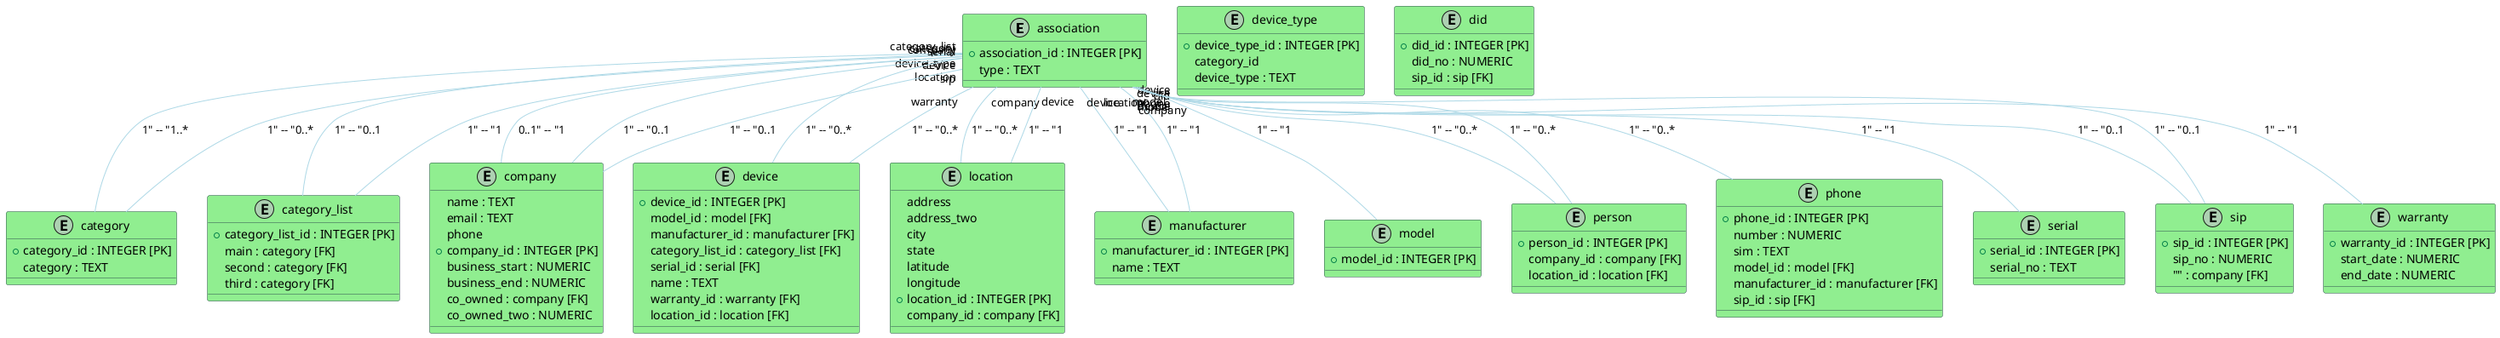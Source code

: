 @startuml

!define TABLE_BORDER_COLOR DarkSlateGray
!define TABLE_HEADER_COLOR LightSteelBlue
!define TABLE_ROW_COLOR White
!define TABLE_HEADER_FONT_SIZE 14
!define TABLE_ROW_FONT_SIZE 12
!define ENTITY_RELATIONSHIP_LINE_COLOR DarkSlateGray
!define ENTITY_COLOR LightGreen
!define RELATIONSHIP_COLOR LightBlue
!define RELATIONSHIP_ARROW_COLOR LightBlue

skinparam class {
    BackgroundColor ENTITY_COLOR
    BorderColor TABLE_BORDER_COLOR
    ArrowColor RELATIONSHIP_ARROW_COLOR
}

skinparam entity {
    BackgroundColor ENTITY_COLOR
    BorderColor TABLE_BORDER_COLOR
    FontColor DarkSlateGray
}

skinparam relationship {
    BackgroundColor RELATIONSHIP_COLOR
    BorderColor TABLE_BORDER_COLOR
    FontColor DarkSlateGray
}

entity "association" as association {
    + association_id : INTEGER [PK]
    type : TEXT
}

entity "category" as category {
    + category_id : INTEGER [PK]
    category : TEXT
}

entity "category_list" as category_list {
    + category_list_id : INTEGER [PK]
    main : category [FK]
    second : category [FK]
    third : category [FK]
}

entity "company" as company {
    name : TEXT
    email : TEXT
    phone
    + company_id : INTEGER [PK]
    business_start : NUMERIC
    business_end : NUMERIC
    co_owned : company [FK]
    co_owned_two : NUMERIC
}

entity "device" as device {
    + device_id : INTEGER [PK]
    model_id : model [FK]
    manufacturer_id : manufacturer [FK]
    category_list_id : category_list [FK]
    serial_id : serial [FK]
    name : TEXT
    warranty_id : warranty [FK]
    location_id : location [FK]
}

entity "device_type" as device_type {
    + device_type_id : INTEGER [PK]
    category_id
    device_type : TEXT
}

entity "did" as did {
    + did_id : INTEGER [PK]
    did_no : NUMERIC
    sip_id : sip [FK]
}

entity "location" as location {
    address
    address_two
    city
    state
    latitude
    longitude
    + location_id : INTEGER [PK]
    company_id : company [FK]
}

entity "manufacturer" as manufacturer {
    + manufacturer_id : INTEGER [PK]
    name : TEXT
}

entity "model" as model {
    + model_id : INTEGER [PK]
}

entity "person" as person {
    + person_id : INTEGER [PK]
    company_id : company [FK]
    location_id : location [FK]
}

entity "phone" as phone {
    + phone_id : INTEGER [PK]
    number : NUMERIC
    sim : TEXT
    model_id : model [FK]
    manufacturer_id : manufacturer [FK]
    sip_id : sip [FK]
}

entity "serial" as serial {
    + serial_id : INTEGER [PK]
    serial_no : TEXT
}

entity "sip" as sip {
    + sip_id : INTEGER [PK]
    sip_no : NUMERIC
    "" : company [FK]
}

entity "warranty" as warranty {
    + warranty_id : INTEGER [PK]
    start_date : NUMERIC
    end_date : NUMERIC
}

association "category" -- "category_list" : "1" -- "0..1"
association "category_list" -- "category" : "1" -- "1..*"
association "company" -- "company" : "0..1" -- "1"
association "company" -- "location" : "1" -- "0..*"
association "device" -- "model" : "1" -- "1"
association "device" -- "manufacturer" : "1" -- "1"
association "device" -- "category_list" : "1" -- "1"
association "device" -- "serial" : "1" -- "1"
association "device" -- "warranty" : "1" -- "1"
association "device" -- "location" : "1" -- "1"
association "device_type" -- "category" : "1" -- "0..*"
association "did" -- "sip" : "1" -- "0..1"
association "location" -- "company" : "1" -- "0..1"
association "model" -- "phone" : "1" -- "0..*"
association "model" -- "manufacturer" : "1" -- "1"
association "phone" -- "sip" : "1" -- "0..1"
association "serial" -- "device" : "1" -- "0..*"
association "sip" -- "company" : "1" -- "0..1"
association "warranty" -- "device" : "1" -- "0..*"
association "company" -- "person" : "1" -- "0..*"
association "location" -- "person" : "1" -- "0..*"

@enduml

